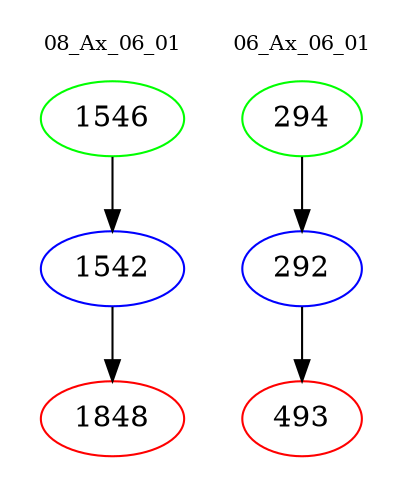 digraph{
subgraph cluster_0 {
color = white
label = "08_Ax_06_01";
fontsize=10;
T0_1546 [label="1546", color="green"]
T0_1546 -> T0_1542 [color="black"]
T0_1542 [label="1542", color="blue"]
T0_1542 -> T0_1848 [color="black"]
T0_1848 [label="1848", color="red"]
}
subgraph cluster_1 {
color = white
label = "06_Ax_06_01";
fontsize=10;
T1_294 [label="294", color="green"]
T1_294 -> T1_292 [color="black"]
T1_292 [label="292", color="blue"]
T1_292 -> T1_493 [color="black"]
T1_493 [label="493", color="red"]
}
}
